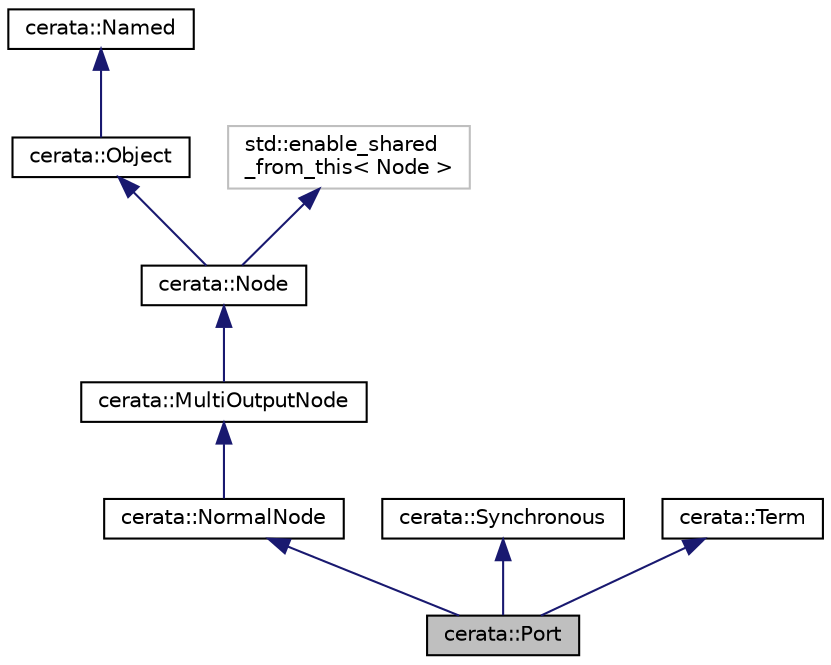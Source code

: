 digraph "cerata::Port"
{
 // LATEX_PDF_SIZE
  edge [fontname="Helvetica",fontsize="10",labelfontname="Helvetica",labelfontsize="10"];
  node [fontname="Helvetica",fontsize="10",shape=record];
  Node1 [label="cerata::Port",height=0.2,width=0.4,color="black", fillcolor="grey75", style="filled", fontcolor="black",tooltip="A port is a terminator node on a graph."];
  Node2 -> Node1 [dir="back",color="midnightblue",fontsize="10",style="solid",fontname="Helvetica"];
  Node2 [label="cerata::NormalNode",height=0.2,width=0.4,color="black", fillcolor="white", style="filled",URL="$structcerata_1_1_normal_node.html",tooltip="A single-input, multiple-outputs node."];
  Node3 -> Node2 [dir="back",color="midnightblue",fontsize="10",style="solid",fontname="Helvetica"];
  Node3 [label="cerata::MultiOutputNode",height=0.2,width=0.4,color="black", fillcolor="white", style="filled",URL="$structcerata_1_1_multi_output_node.html",tooltip="A no-input, multiple-outputs node."];
  Node4 -> Node3 [dir="back",color="midnightblue",fontsize="10",style="solid",fontname="Helvetica"];
  Node4 [label="cerata::Node",height=0.2,width=0.4,color="black", fillcolor="white", style="filled",URL="$classcerata_1_1_node.html",tooltip="A node."];
  Node5 -> Node4 [dir="back",color="midnightblue",fontsize="10",style="solid",fontname="Helvetica"];
  Node5 [label="cerata::Object",height=0.2,width=0.4,color="black", fillcolor="white", style="filled",URL="$classcerata_1_1_object.html",tooltip="A Cerata Object on a graph."];
  Node6 -> Node5 [dir="back",color="midnightblue",fontsize="10",style="solid",fontname="Helvetica"];
  Node6 [label="cerata::Named",height=0.2,width=0.4,color="black", fillcolor="white", style="filled",URL="$structcerata_1_1_named.html",tooltip="Convenience structure for anything that is named. Names are case-sensitive."];
  Node7 -> Node4 [dir="back",color="midnightblue",fontsize="10",style="solid",fontname="Helvetica"];
  Node7 [label="std::enable_shared\l_from_this\< Node \>",height=0.2,width=0.4,color="grey75", fillcolor="white", style="filled",tooltip=" "];
  Node8 -> Node1 [dir="back",color="midnightblue",fontsize="10",style="solid",fontname="Helvetica"];
  Node8 [label="cerata::Synchronous",height=0.2,width=0.4,color="black", fillcolor="white", style="filled",URL="$classcerata_1_1_synchronous.html",tooltip="Class to mark nodes with information for synchronous designs, e.g. clock domain."];
  Node9 -> Node1 [dir="back",color="midnightblue",fontsize="10",style="solid",fontname="Helvetica"];
  Node9 [label="cerata::Term",height=0.2,width=0.4,color="black", fillcolor="white", style="filled",URL="$classcerata_1_1_term.html",tooltip="A terminator structure to enable terminator sanity checks."];
}
